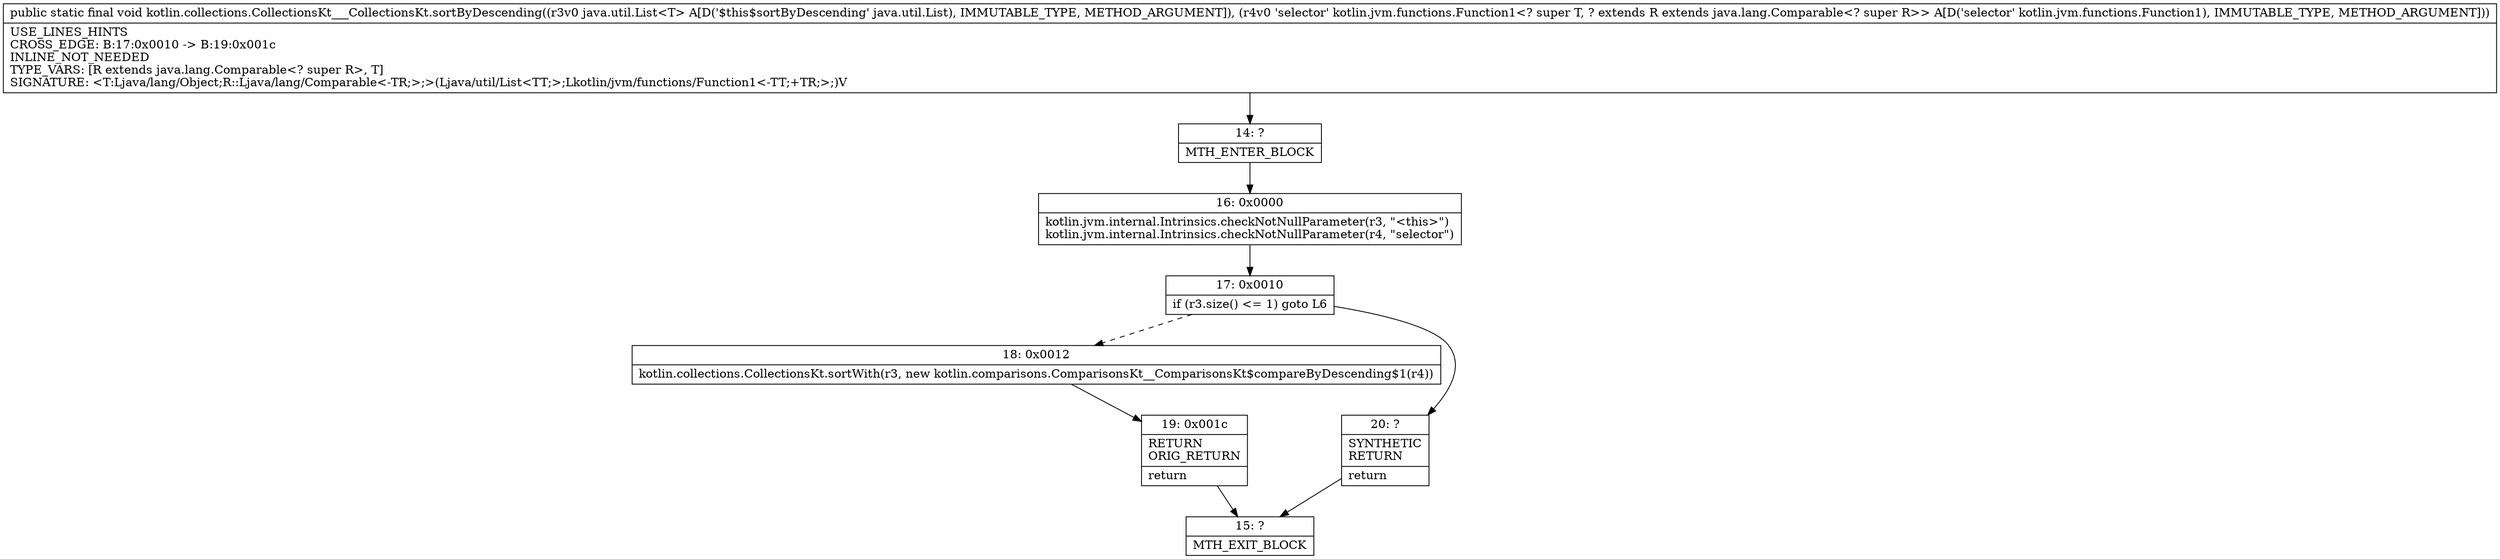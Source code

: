 digraph "CFG forkotlin.collections.CollectionsKt___CollectionsKt.sortByDescending(Ljava\/util\/List;Lkotlin\/jvm\/functions\/Function1;)V" {
Node_14 [shape=record,label="{14\:\ ?|MTH_ENTER_BLOCK\l}"];
Node_16 [shape=record,label="{16\:\ 0x0000|kotlin.jvm.internal.Intrinsics.checkNotNullParameter(r3, \"\<this\>\")\lkotlin.jvm.internal.Intrinsics.checkNotNullParameter(r4, \"selector\")\l}"];
Node_17 [shape=record,label="{17\:\ 0x0010|if (r3.size() \<= 1) goto L6\l}"];
Node_18 [shape=record,label="{18\:\ 0x0012|kotlin.collections.CollectionsKt.sortWith(r3, new kotlin.comparisons.ComparisonsKt__ComparisonsKt$compareByDescending$1(r4))\l}"];
Node_19 [shape=record,label="{19\:\ 0x001c|RETURN\lORIG_RETURN\l|return\l}"];
Node_15 [shape=record,label="{15\:\ ?|MTH_EXIT_BLOCK\l}"];
Node_20 [shape=record,label="{20\:\ ?|SYNTHETIC\lRETURN\l|return\l}"];
MethodNode[shape=record,label="{public static final void kotlin.collections.CollectionsKt___CollectionsKt.sortByDescending((r3v0 java.util.List\<T\> A[D('$this$sortByDescending' java.util.List), IMMUTABLE_TYPE, METHOD_ARGUMENT]), (r4v0 'selector' kotlin.jvm.functions.Function1\<? super T, ? extends R extends java.lang.Comparable\<? super R\>\> A[D('selector' kotlin.jvm.functions.Function1), IMMUTABLE_TYPE, METHOD_ARGUMENT]))  | USE_LINES_HINTS\lCROSS_EDGE: B:17:0x0010 \-\> B:19:0x001c\lINLINE_NOT_NEEDED\lTYPE_VARS: [R extends java.lang.Comparable\<? super R\>, T]\lSIGNATURE: \<T:Ljava\/lang\/Object;R::Ljava\/lang\/Comparable\<\-TR;\>;\>(Ljava\/util\/List\<TT;\>;Lkotlin\/jvm\/functions\/Function1\<\-TT;+TR;\>;)V\l}"];
MethodNode -> Node_14;Node_14 -> Node_16;
Node_16 -> Node_17;
Node_17 -> Node_18[style=dashed];
Node_17 -> Node_20;
Node_18 -> Node_19;
Node_19 -> Node_15;
Node_20 -> Node_15;
}

